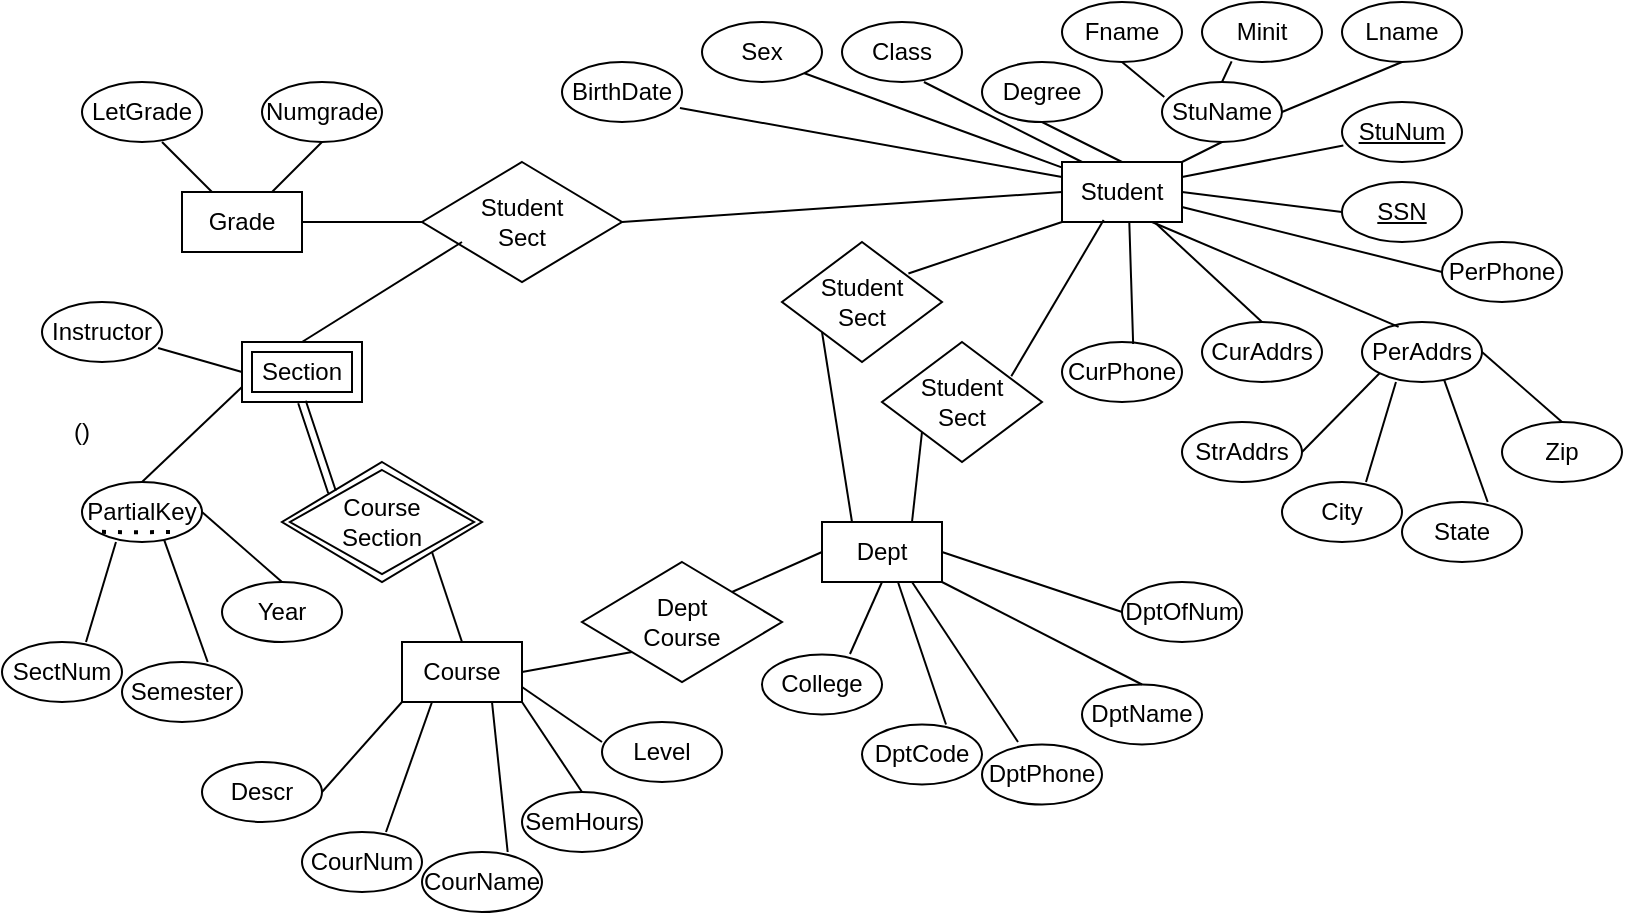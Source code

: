 <mxfile version="15.7.0" type="github">
  <diagram id="yNi6DCnCz7qzeodKTW-R" name="Page-1">
    <mxGraphModel dx="868" dy="484" grid="1" gridSize="10" guides="1" tooltips="1" connect="1" arrows="1" fold="1" page="1" pageScale="1" pageWidth="850" pageHeight="1100" math="0" shadow="0">
      <root>
        <mxCell id="0" />
        <mxCell id="1" parent="0" />
        <mxCell id="plEthOUe4FFqPLolzGk9-2" value="Student" style="rounded=0;whiteSpace=wrap;html=1;fontSize=12;spacing=2;" vertex="1" parent="1">
          <mxGeometry x="550" y="110" width="60" height="30" as="geometry" />
        </mxCell>
        <mxCell id="plEthOUe4FFqPLolzGk9-3" value="StuName" style="ellipse;whiteSpace=wrap;html=1;fontSize=12;spacing=2;" vertex="1" parent="1">
          <mxGeometry x="600" y="70" width="60" height="30" as="geometry" />
        </mxCell>
        <mxCell id="plEthOUe4FFqPLolzGk9-4" value="" style="endArrow=none;html=1;rounded=0;fontSize=12;spacing=2;" edge="1" parent="1">
          <mxGeometry width="50" height="50" relative="1" as="geometry">
            <mxPoint x="610" y="110" as="sourcePoint" />
            <mxPoint x="630" y="100" as="targetPoint" />
            <Array as="points" />
          </mxGeometry>
        </mxCell>
        <mxCell id="plEthOUe4FFqPLolzGk9-5" value="Fname" style="ellipse;whiteSpace=wrap;html=1;fontSize=12;spacing=2;" vertex="1" parent="1">
          <mxGeometry x="550" y="30" width="60" height="30" as="geometry" />
        </mxCell>
        <mxCell id="plEthOUe4FFqPLolzGk9-6" value="Minit" style="ellipse;whiteSpace=wrap;html=1;fontSize=12;spacing=2;" vertex="1" parent="1">
          <mxGeometry x="620" y="30" width="60" height="30" as="geometry" />
        </mxCell>
        <mxCell id="plEthOUe4FFqPLolzGk9-7" value="Lname" style="ellipse;whiteSpace=wrap;html=1;fontSize=12;spacing=2;" vertex="1" parent="1">
          <mxGeometry x="690" y="30" width="60" height="30" as="geometry" />
        </mxCell>
        <mxCell id="plEthOUe4FFqPLolzGk9-9" value="" style="endArrow=none;html=1;rounded=0;entryX=0.5;entryY=1;entryDx=0;entryDy=0;exitX=1;exitY=0.5;exitDx=0;exitDy=0;fontSize=12;spacing=2;" edge="1" parent="1" source="plEthOUe4FFqPLolzGk9-3" target="plEthOUe4FFqPLolzGk9-7">
          <mxGeometry width="50" height="50" relative="1" as="geometry">
            <mxPoint x="690" y="120" as="sourcePoint" />
            <mxPoint x="740" y="70" as="targetPoint" />
          </mxGeometry>
        </mxCell>
        <mxCell id="plEthOUe4FFqPLolzGk9-10" value="" style="endArrow=none;html=1;rounded=0;entryX=0.247;entryY=0.989;entryDx=0;entryDy=0;entryPerimeter=0;exitX=0.5;exitY=0;exitDx=0;exitDy=0;fontSize=12;spacing=2;" edge="1" parent="1" source="plEthOUe4FFqPLolzGk9-3" target="plEthOUe4FFqPLolzGk9-6">
          <mxGeometry width="50" height="50" relative="1" as="geometry">
            <mxPoint x="530" y="110" as="sourcePoint" />
            <mxPoint x="580" y="60" as="targetPoint" />
          </mxGeometry>
        </mxCell>
        <mxCell id="plEthOUe4FFqPLolzGk9-11" value="" style="endArrow=none;html=1;rounded=0;entryX=0.5;entryY=1;entryDx=0;entryDy=0;exitX=0.019;exitY=0.25;exitDx=0;exitDy=0;exitPerimeter=0;fontSize=12;spacing=2;" edge="1" parent="1" source="plEthOUe4FFqPLolzGk9-3" target="plEthOUe4FFqPLolzGk9-5">
          <mxGeometry width="50" height="50" relative="1" as="geometry">
            <mxPoint x="530" y="120" as="sourcePoint" />
            <mxPoint x="580" y="70" as="targetPoint" />
            <Array as="points" />
          </mxGeometry>
        </mxCell>
        <mxCell id="plEthOUe4FFqPLolzGk9-12" value="PerAddrs" style="ellipse;whiteSpace=wrap;html=1;fontSize=12;spacing=2;" vertex="1" parent="1">
          <mxGeometry x="700" y="190" width="60" height="30" as="geometry" />
        </mxCell>
        <mxCell id="plEthOUe4FFqPLolzGk9-13" value="City" style="ellipse;whiteSpace=wrap;html=1;fontSize=12;spacing=2;" vertex="1" parent="1">
          <mxGeometry x="660" y="270" width="60" height="30" as="geometry" />
        </mxCell>
        <mxCell id="plEthOUe4FFqPLolzGk9-14" value="State" style="ellipse;whiteSpace=wrap;html=1;fontSize=12;spacing=2;" vertex="1" parent="1">
          <mxGeometry x="720" y="280" width="60" height="30" as="geometry" />
        </mxCell>
        <mxCell id="plEthOUe4FFqPLolzGk9-15" value="Zip" style="ellipse;whiteSpace=wrap;html=1;fontSize=12;spacing=2;" vertex="1" parent="1">
          <mxGeometry x="770" y="240" width="60" height="30" as="geometry" />
        </mxCell>
        <mxCell id="plEthOUe4FFqPLolzGk9-16" value="" style="endArrow=none;html=1;rounded=0;entryX=0.5;entryY=0;entryDx=0;entryDy=0;exitX=1;exitY=0.5;exitDx=0;exitDy=0;fontSize=12;spacing=2;" edge="1" parent="1" source="plEthOUe4FFqPLolzGk9-12" target="plEthOUe4FFqPLolzGk9-15">
          <mxGeometry width="50" height="50" relative="1" as="geometry">
            <mxPoint x="680" y="290" as="sourcePoint" />
            <mxPoint x="730" y="240" as="targetPoint" />
          </mxGeometry>
        </mxCell>
        <mxCell id="plEthOUe4FFqPLolzGk9-17" value="" style="endArrow=none;html=1;rounded=0;entryX=0.714;entryY=0;entryDx=0;entryDy=0;entryPerimeter=0;exitX=0.686;exitY=0.972;exitDx=0;exitDy=0;exitPerimeter=0;fontSize=12;spacing=2;" edge="1" parent="1" source="plEthOUe4FFqPLolzGk9-12" target="plEthOUe4FFqPLolzGk9-14">
          <mxGeometry width="50" height="50" relative="1" as="geometry">
            <mxPoint x="520" y="280" as="sourcePoint" />
            <mxPoint x="570" y="230" as="targetPoint" />
          </mxGeometry>
        </mxCell>
        <mxCell id="plEthOUe4FFqPLolzGk9-18" value="" style="endArrow=none;html=1;rounded=0;entryX=0.7;entryY=0;entryDx=0;entryDy=0;exitX=0.283;exitY=1;exitDx=0;exitDy=0;exitPerimeter=0;entryPerimeter=0;fontSize=12;spacing=2;" edge="1" parent="1" source="plEthOUe4FFqPLolzGk9-12" target="plEthOUe4FFqPLolzGk9-13">
          <mxGeometry width="50" height="50" relative="1" as="geometry">
            <mxPoint x="520" y="290" as="sourcePoint" />
            <mxPoint x="570" y="240" as="targetPoint" />
            <Array as="points" />
          </mxGeometry>
        </mxCell>
        <mxCell id="plEthOUe4FFqPLolzGk9-19" value="StrAddrs" style="ellipse;whiteSpace=wrap;html=1;fontSize=12;spacing=2;" vertex="1" parent="1">
          <mxGeometry x="610" y="240" width="60" height="30" as="geometry" />
        </mxCell>
        <mxCell id="plEthOUe4FFqPLolzGk9-20" value="" style="endArrow=none;html=1;rounded=0;entryX=0;entryY=1;entryDx=0;entryDy=0;exitX=1;exitY=0.5;exitDx=0;exitDy=0;fontSize=12;spacing=2;" edge="1" parent="1" source="plEthOUe4FFqPLolzGk9-19" target="plEthOUe4FFqPLolzGk9-12">
          <mxGeometry width="50" height="50" relative="1" as="geometry">
            <mxPoint x="430" y="220" as="sourcePoint" />
            <mxPoint x="480" y="170" as="targetPoint" />
          </mxGeometry>
        </mxCell>
        <mxCell id="plEthOUe4FFqPLolzGk9-21" value="" style="endArrow=none;html=1;rounded=0;entryX=0.75;entryY=1;entryDx=0;entryDy=0;exitX=0.305;exitY=0.081;exitDx=0;exitDy=0;exitPerimeter=0;fontSize=12;spacing=2;" edge="1" parent="1" source="plEthOUe4FFqPLolzGk9-12" target="plEthOUe4FFqPLolzGk9-2">
          <mxGeometry width="50" height="50" relative="1" as="geometry">
            <mxPoint x="640" y="170" as="sourcePoint" />
            <mxPoint x="690" y="120" as="targetPoint" />
          </mxGeometry>
        </mxCell>
        <mxCell id="plEthOUe4FFqPLolzGk9-23" value="StuNum" style="ellipse;whiteSpace=wrap;html=1;fontStyle=4;fontSize=12;spacing=2;" vertex="1" parent="1">
          <mxGeometry x="690" y="80" width="60" height="30" as="geometry" />
        </mxCell>
        <mxCell id="plEthOUe4FFqPLolzGk9-24" value="SSN" style="ellipse;whiteSpace=wrap;html=1;fontStyle=4;fontSize=12;spacing=2;" vertex="1" parent="1">
          <mxGeometry x="690" y="120" width="60" height="30" as="geometry" />
        </mxCell>
        <mxCell id="plEthOUe4FFqPLolzGk9-25" value="" style="endArrow=none;html=1;rounded=0;entryX=0.011;entryY=0.724;entryDx=0;entryDy=0;entryPerimeter=0;exitX=1;exitY=0.25;exitDx=0;exitDy=0;fontSize=12;spacing=2;" edge="1" parent="1" source="plEthOUe4FFqPLolzGk9-2" target="plEthOUe4FFqPLolzGk9-23">
          <mxGeometry width="50" height="50" relative="1" as="geometry">
            <mxPoint x="630" y="160" as="sourcePoint" />
            <mxPoint x="680" y="110" as="targetPoint" />
          </mxGeometry>
        </mxCell>
        <mxCell id="plEthOUe4FFqPLolzGk9-26" value="" style="endArrow=none;html=1;rounded=0;entryX=0;entryY=0.5;entryDx=0;entryDy=0;exitX=1;exitY=0.5;exitDx=0;exitDy=0;fontSize=12;spacing=2;" edge="1" parent="1" source="plEthOUe4FFqPLolzGk9-2" target="plEthOUe4FFqPLolzGk9-24">
          <mxGeometry width="50" height="50" relative="1" as="geometry">
            <mxPoint x="620" y="127.5" as="sourcePoint" />
            <mxPoint x="700.66" y="111.72" as="targetPoint" />
          </mxGeometry>
        </mxCell>
        <mxCell id="plEthOUe4FFqPLolzGk9-27" value="Grade" style="rounded=0;whiteSpace=wrap;html=1;fontSize=12;spacing=2;" vertex="1" parent="1">
          <mxGeometry x="110" y="125" width="60" height="30" as="geometry" />
        </mxCell>
        <mxCell id="plEthOUe4FFqPLolzGk9-28" value="Sex" style="ellipse;whiteSpace=wrap;html=1;fontSize=12;spacing=2;" vertex="1" parent="1">
          <mxGeometry x="370" y="40" width="60" height="30" as="geometry" />
        </mxCell>
        <mxCell id="plEthOUe4FFqPLolzGk9-29" value="Class" style="ellipse;whiteSpace=wrap;html=1;fontSize=12;spacing=2;" vertex="1" parent="1">
          <mxGeometry x="440" y="40" width="60" height="30" as="geometry" />
        </mxCell>
        <mxCell id="plEthOUe4FFqPLolzGk9-30" value="Degree" style="ellipse;whiteSpace=wrap;html=1;fontSize=12;spacing=2;" vertex="1" parent="1">
          <mxGeometry x="510" y="60" width="60" height="30" as="geometry" />
        </mxCell>
        <mxCell id="plEthOUe4FFqPLolzGk9-31" value="CurAddrs" style="ellipse;whiteSpace=wrap;html=1;fontSize=12;spacing=2;" vertex="1" parent="1">
          <mxGeometry x="620" y="190" width="60" height="30" as="geometry" />
        </mxCell>
        <mxCell id="plEthOUe4FFqPLolzGk9-32" value="CurPhone" style="ellipse;whiteSpace=wrap;html=1;fontSize=12;spacing=2;" vertex="1" parent="1">
          <mxGeometry x="550" y="200" width="60" height="30" as="geometry" />
        </mxCell>
        <mxCell id="plEthOUe4FFqPLolzGk9-33" value="PerPhone" style="ellipse;whiteSpace=wrap;html=1;fontSize=12;spacing=2;" vertex="1" parent="1">
          <mxGeometry x="740" y="150" width="60" height="30" as="geometry" />
        </mxCell>
        <mxCell id="plEthOUe4FFqPLolzGk9-34" value="" style="endArrow=none;html=1;rounded=0;fontSize=12;entryX=0;entryY=0.5;entryDx=0;entryDy=0;exitX=1;exitY=0.75;exitDx=0;exitDy=0;" edge="1" parent="1" source="plEthOUe4FFqPLolzGk9-2" target="plEthOUe4FFqPLolzGk9-33">
          <mxGeometry width="50" height="50" relative="1" as="geometry">
            <mxPoint x="420" y="190" as="sourcePoint" />
            <mxPoint x="470" y="140" as="targetPoint" />
          </mxGeometry>
        </mxCell>
        <mxCell id="plEthOUe4FFqPLolzGk9-35" value="BirthDate" style="ellipse;whiteSpace=wrap;html=1;fontSize=12;spacing=2;" vertex="1" parent="1">
          <mxGeometry x="300" y="60" width="60" height="30" as="geometry" />
        </mxCell>
        <mxCell id="plEthOUe4FFqPLolzGk9-36" value="" style="endArrow=none;html=1;rounded=0;fontSize=12;entryX=0.5;entryY=1;entryDx=0;entryDy=0;exitX=0.5;exitY=0;exitDx=0;exitDy=0;" edge="1" parent="1" source="plEthOUe4FFqPLolzGk9-2" target="plEthOUe4FFqPLolzGk9-30">
          <mxGeometry width="50" height="50" relative="1" as="geometry">
            <mxPoint x="480" y="160" as="sourcePoint" />
            <mxPoint x="530" y="110" as="targetPoint" />
          </mxGeometry>
        </mxCell>
        <mxCell id="plEthOUe4FFqPLolzGk9-37" value="" style="endArrow=none;html=1;rounded=0;fontSize=12;entryX=0.683;entryY=1;entryDx=0;entryDy=0;entryPerimeter=0;exitX=0.167;exitY=0;exitDx=0;exitDy=0;exitPerimeter=0;" edge="1" parent="1" source="plEthOUe4FFqPLolzGk9-2" target="plEthOUe4FFqPLolzGk9-29">
          <mxGeometry width="50" height="50" relative="1" as="geometry">
            <mxPoint x="450" y="130" as="sourcePoint" />
            <mxPoint x="500" y="80" as="targetPoint" />
          </mxGeometry>
        </mxCell>
        <mxCell id="plEthOUe4FFqPLolzGk9-38" value="" style="endArrow=none;html=1;rounded=0;fontSize=12;entryX=1;entryY=1;entryDx=0;entryDy=0;exitX=-0.003;exitY=0.089;exitDx=0;exitDy=0;exitPerimeter=0;" edge="1" parent="1" source="plEthOUe4FFqPLolzGk9-2" target="plEthOUe4FFqPLolzGk9-28">
          <mxGeometry width="50" height="50" relative="1" as="geometry">
            <mxPoint x="430" y="120" as="sourcePoint" />
            <mxPoint x="480" y="70" as="targetPoint" />
          </mxGeometry>
        </mxCell>
        <mxCell id="plEthOUe4FFqPLolzGk9-39" value="" style="endArrow=none;html=1;rounded=0;fontSize=12;entryX=0.983;entryY=0.767;entryDx=0;entryDy=0;entryPerimeter=0;exitX=0;exitY=0.25;exitDx=0;exitDy=0;" edge="1" parent="1" source="plEthOUe4FFqPLolzGk9-2" target="plEthOUe4FFqPLolzGk9-35">
          <mxGeometry width="50" height="50" relative="1" as="geometry">
            <mxPoint x="380" y="130" as="sourcePoint" />
            <mxPoint x="430" y="80" as="targetPoint" />
          </mxGeometry>
        </mxCell>
        <mxCell id="plEthOUe4FFqPLolzGk9-40" value="Student&lt;br&gt;Sect" style="rhombus;whiteSpace=wrap;html=1;fontSize=12;" vertex="1" parent="1">
          <mxGeometry x="230" y="110" width="100" height="60" as="geometry" />
        </mxCell>
        <mxCell id="plEthOUe4FFqPLolzGk9-41" value="" style="endArrow=none;html=1;rounded=0;fontSize=12;exitX=1;exitY=0.5;exitDx=0;exitDy=0;entryX=0;entryY=0.5;entryDx=0;entryDy=0;" edge="1" parent="1" source="plEthOUe4FFqPLolzGk9-40" target="plEthOUe4FFqPLolzGk9-2">
          <mxGeometry width="50" height="50" relative="1" as="geometry">
            <mxPoint x="470" y="180" as="sourcePoint" />
            <mxPoint x="520" y="130" as="targetPoint" />
          </mxGeometry>
        </mxCell>
        <mxCell id="plEthOUe4FFqPLolzGk9-42" value="" style="endArrow=none;html=1;rounded=0;fontSize=12;entryX=0;entryY=0.5;entryDx=0;entryDy=0;exitX=1;exitY=0.5;exitDx=0;exitDy=0;" edge="1" parent="1" source="plEthOUe4FFqPLolzGk9-27" target="plEthOUe4FFqPLolzGk9-40">
          <mxGeometry width="50" height="50" relative="1" as="geometry">
            <mxPoint x="140" y="170" as="sourcePoint" />
            <mxPoint x="190" y="120" as="targetPoint" />
          </mxGeometry>
        </mxCell>
        <mxCell id="plEthOUe4FFqPLolzGk9-43" value="LetGrade" style="ellipse;whiteSpace=wrap;html=1;fontSize=12;spacing=2;" vertex="1" parent="1">
          <mxGeometry x="60" y="70" width="60" height="30" as="geometry" />
        </mxCell>
        <mxCell id="plEthOUe4FFqPLolzGk9-44" value="Numgrade" style="ellipse;whiteSpace=wrap;html=1;fontSize=12;spacing=2;" vertex="1" parent="1">
          <mxGeometry x="150" y="70" width="60" height="30" as="geometry" />
        </mxCell>
        <mxCell id="plEthOUe4FFqPLolzGk9-45" value="" style="endArrow=none;html=1;rounded=0;fontSize=12;entryX=0.667;entryY=1;entryDx=0;entryDy=0;entryPerimeter=0;exitX=0.25;exitY=0;exitDx=0;exitDy=0;" edge="1" parent="1" source="plEthOUe4FFqPLolzGk9-27" target="plEthOUe4FFqPLolzGk9-43">
          <mxGeometry width="50" height="50" relative="1" as="geometry">
            <mxPoint x="30" y="170" as="sourcePoint" />
            <mxPoint x="80" y="120" as="targetPoint" />
          </mxGeometry>
        </mxCell>
        <mxCell id="plEthOUe4FFqPLolzGk9-46" value="" style="endArrow=none;html=1;rounded=0;fontSize=12;entryX=0.5;entryY=1;entryDx=0;entryDy=0;exitX=0.75;exitY=0;exitDx=0;exitDy=0;" edge="1" parent="1" source="plEthOUe4FFqPLolzGk9-27" target="plEthOUe4FFqPLolzGk9-44">
          <mxGeometry width="50" height="50" relative="1" as="geometry">
            <mxPoint x="95.0" y="135" as="sourcePoint" />
            <mxPoint x="70.02" y="110" as="targetPoint" />
          </mxGeometry>
        </mxCell>
        <mxCell id="plEthOUe4FFqPLolzGk9-48" value="Course" style="rounded=0;whiteSpace=wrap;html=1;fontSize=12;spacing=2;" vertex="1" parent="1">
          <mxGeometry x="220" y="350" width="60" height="30" as="geometry" />
        </mxCell>
        <mxCell id="plEthOUe4FFqPLolzGk9-49" value="Dept" style="rounded=0;whiteSpace=wrap;html=1;fontSize=12;spacing=2;" vertex="1" parent="1">
          <mxGeometry x="430" y="290" width="60" height="30" as="geometry" />
        </mxCell>
        <mxCell id="plEthOUe4FFqPLolzGk9-50" value="Student&lt;br&gt;Sect" style="rhombus;whiteSpace=wrap;html=1;fontSize=12;" vertex="1" parent="1">
          <mxGeometry x="410" y="150" width="80" height="60" as="geometry" />
        </mxCell>
        <mxCell id="plEthOUe4FFqPLolzGk9-51" value="Student&lt;br&gt;Sect" style="rhombus;whiteSpace=wrap;html=1;fontSize=12;" vertex="1" parent="1">
          <mxGeometry x="460" y="200" width="80" height="60" as="geometry" />
        </mxCell>
        <mxCell id="plEthOUe4FFqPLolzGk9-53" value="" style="endArrow=none;html=1;rounded=0;fontSize=12;exitX=0.5;exitY=0;exitDx=0;exitDy=0;" edge="1" parent="1" source="plEthOUe4FFqPLolzGk9-31" target="plEthOUe4FFqPLolzGk9-2">
          <mxGeometry width="50" height="50" relative="1" as="geometry">
            <mxPoint x="610" y="370" as="sourcePoint" />
            <mxPoint x="660" y="320" as="targetPoint" />
          </mxGeometry>
        </mxCell>
        <mxCell id="plEthOUe4FFqPLolzGk9-54" value="" style="endArrow=none;html=1;rounded=0;fontSize=12;entryX=0.561;entryY=1.016;entryDx=0;entryDy=0;entryPerimeter=0;exitX=0.593;exitY=0.032;exitDx=0;exitDy=0;exitPerimeter=0;" edge="1" parent="1" source="plEthOUe4FFqPLolzGk9-32" target="plEthOUe4FFqPLolzGk9-2">
          <mxGeometry width="50" height="50" relative="1" as="geometry">
            <mxPoint x="550" y="210" as="sourcePoint" />
            <mxPoint x="600" y="160" as="targetPoint" />
          </mxGeometry>
        </mxCell>
        <mxCell id="plEthOUe4FFqPLolzGk9-55" value="" style="endArrow=none;html=1;rounded=0;fontSize=12;entryX=0.347;entryY=0.968;entryDx=0;entryDy=0;entryPerimeter=0;exitX=0.808;exitY=0.286;exitDx=0;exitDy=0;exitPerimeter=0;" edge="1" parent="1" source="plEthOUe4FFqPLolzGk9-51" target="plEthOUe4FFqPLolzGk9-2">
          <mxGeometry width="50" height="50" relative="1" as="geometry">
            <mxPoint x="530" y="210" as="sourcePoint" />
            <mxPoint x="580" y="160" as="targetPoint" />
          </mxGeometry>
        </mxCell>
        <mxCell id="plEthOUe4FFqPLolzGk9-56" value="" style="endArrow=none;html=1;rounded=0;fontSize=12;entryX=0;entryY=1;entryDx=0;entryDy=0;exitX=0.79;exitY=0.262;exitDx=0;exitDy=0;exitPerimeter=0;" edge="1" parent="1" source="plEthOUe4FFqPLolzGk9-50" target="plEthOUe4FFqPLolzGk9-2">
          <mxGeometry width="50" height="50" relative="1" as="geometry">
            <mxPoint x="500" y="190" as="sourcePoint" />
            <mxPoint x="550" y="140" as="targetPoint" />
          </mxGeometry>
        </mxCell>
        <mxCell id="plEthOUe4FFqPLolzGk9-57" value="" style="endArrow=none;html=1;rounded=0;fontSize=12;entryX=0;entryY=1;entryDx=0;entryDy=0;exitX=0.25;exitY=0;exitDx=0;exitDy=0;" edge="1" parent="1" source="plEthOUe4FFqPLolzGk9-49" target="plEthOUe4FFqPLolzGk9-50">
          <mxGeometry width="50" height="50" relative="1" as="geometry">
            <mxPoint x="370" y="250" as="sourcePoint" />
            <mxPoint x="420" y="200" as="targetPoint" />
          </mxGeometry>
        </mxCell>
        <mxCell id="plEthOUe4FFqPLolzGk9-58" value="" style="endArrow=none;html=1;rounded=0;fontSize=12;entryX=0;entryY=1;entryDx=0;entryDy=0;exitX=0.75;exitY=0;exitDx=0;exitDy=0;" edge="1" parent="1" source="plEthOUe4FFqPLolzGk9-49" target="plEthOUe4FFqPLolzGk9-51">
          <mxGeometry width="50" height="50" relative="1" as="geometry">
            <mxPoint x="500" y="340" as="sourcePoint" />
            <mxPoint x="550" y="290" as="targetPoint" />
          </mxGeometry>
        </mxCell>
        <mxCell id="plEthOUe4FFqPLolzGk9-59" value="Course&lt;br&gt;Section" style="shape=rhombus;double=1;perimeter=rhombusPerimeter;whiteSpace=wrap;html=1;align=center;fontSize=12;" vertex="1" parent="1">
          <mxGeometry x="160" y="260" width="100" height="60" as="geometry" />
        </mxCell>
        <mxCell id="plEthOUe4FFqPLolzGk9-60" value="Section" style="shape=ext;margin=3;double=1;whiteSpace=wrap;html=1;align=center;fontSize=12;" vertex="1" parent="1">
          <mxGeometry x="140" y="200" width="60" height="30" as="geometry" />
        </mxCell>
        <mxCell id="plEthOUe4FFqPLolzGk9-61" value="" style="shape=link;html=1;rounded=0;fontSize=12;entryX=0.5;entryY=1;entryDx=0;entryDy=0;exitX=0;exitY=0;exitDx=0;exitDy=0;" edge="1" parent="1" source="plEthOUe4FFqPLolzGk9-59" target="plEthOUe4FFqPLolzGk9-60">
          <mxGeometry width="100" relative="1" as="geometry">
            <mxPoint x="70" y="279" as="sourcePoint" />
            <mxPoint x="170" y="279" as="targetPoint" />
          </mxGeometry>
        </mxCell>
        <mxCell id="plEthOUe4FFqPLolzGk9-62" value="Dept&lt;br&gt;Course" style="rhombus;whiteSpace=wrap;html=1;fontSize=12;" vertex="1" parent="1">
          <mxGeometry x="310" y="310" width="100" height="60" as="geometry" />
        </mxCell>
        <mxCell id="plEthOUe4FFqPLolzGk9-63" value="" style="endArrow=none;html=1;rounded=0;fontSize=12;entryX=0;entryY=0.5;entryDx=0;entryDy=0;exitX=1;exitY=0;exitDx=0;exitDy=0;" edge="1" parent="1" source="plEthOUe4FFqPLolzGk9-62" target="plEthOUe4FFqPLolzGk9-49">
          <mxGeometry width="50" height="50" relative="1" as="geometry">
            <mxPoint x="180" y="150" as="sourcePoint" />
            <mxPoint x="240" y="150" as="targetPoint" />
          </mxGeometry>
        </mxCell>
        <mxCell id="plEthOUe4FFqPLolzGk9-64" value="" style="endArrow=none;html=1;rounded=0;fontSize=12;entryX=1;entryY=0.5;entryDx=0;entryDy=0;exitX=0;exitY=1;exitDx=0;exitDy=0;" edge="1" parent="1" source="plEthOUe4FFqPLolzGk9-62" target="plEthOUe4FFqPLolzGk9-48">
          <mxGeometry width="50" height="50" relative="1" as="geometry">
            <mxPoint x="395" y="335" as="sourcePoint" />
            <mxPoint x="440" y="315" as="targetPoint" />
          </mxGeometry>
        </mxCell>
        <mxCell id="plEthOUe4FFqPLolzGk9-65" value="PartialKey" style="ellipse;whiteSpace=wrap;html=1;fontSize=12;spacing=2;" vertex="1" parent="1">
          <mxGeometry x="60" y="270" width="60" height="30" as="geometry" />
        </mxCell>
        <mxCell id="plEthOUe4FFqPLolzGk9-66" value="SectNum" style="ellipse;whiteSpace=wrap;html=1;fontSize=12;spacing=2;" vertex="1" parent="1">
          <mxGeometry x="20" y="350" width="60" height="30" as="geometry" />
        </mxCell>
        <mxCell id="plEthOUe4FFqPLolzGk9-67" value="Semester" style="ellipse;whiteSpace=wrap;html=1;fontSize=12;spacing=2;" vertex="1" parent="1">
          <mxGeometry x="80" y="360" width="60" height="30" as="geometry" />
        </mxCell>
        <mxCell id="plEthOUe4FFqPLolzGk9-68" value="Year" style="ellipse;whiteSpace=wrap;html=1;fontSize=12;spacing=2;" vertex="1" parent="1">
          <mxGeometry x="130" y="320" width="60" height="30" as="geometry" />
        </mxCell>
        <mxCell id="plEthOUe4FFqPLolzGk9-69" value="" style="endArrow=none;html=1;rounded=0;entryX=0.5;entryY=0;entryDx=0;entryDy=0;exitX=1;exitY=0.5;exitDx=0;exitDy=0;fontSize=12;spacing=2;" edge="1" parent="1" source="plEthOUe4FFqPLolzGk9-65" target="plEthOUe4FFqPLolzGk9-68">
          <mxGeometry width="50" height="50" relative="1" as="geometry">
            <mxPoint x="40" y="370" as="sourcePoint" />
            <mxPoint x="90" y="320" as="targetPoint" />
          </mxGeometry>
        </mxCell>
        <mxCell id="plEthOUe4FFqPLolzGk9-70" value="" style="endArrow=none;html=1;rounded=0;entryX=0.714;entryY=0;entryDx=0;entryDy=0;entryPerimeter=0;exitX=0.686;exitY=0.972;exitDx=0;exitDy=0;exitPerimeter=0;fontSize=12;spacing=2;" edge="1" parent="1" source="plEthOUe4FFqPLolzGk9-65" target="plEthOUe4FFqPLolzGk9-67">
          <mxGeometry width="50" height="50" relative="1" as="geometry">
            <mxPoint x="-120" y="360" as="sourcePoint" />
            <mxPoint x="-70" y="310" as="targetPoint" />
          </mxGeometry>
        </mxCell>
        <mxCell id="plEthOUe4FFqPLolzGk9-71" value="" style="endArrow=none;html=1;rounded=0;entryX=0.7;entryY=0;entryDx=0;entryDy=0;exitX=0.283;exitY=1;exitDx=0;exitDy=0;exitPerimeter=0;entryPerimeter=0;fontSize=12;spacing=2;" edge="1" parent="1" source="plEthOUe4FFqPLolzGk9-65" target="plEthOUe4FFqPLolzGk9-66">
          <mxGeometry width="50" height="50" relative="1" as="geometry">
            <mxPoint x="-120" y="370" as="sourcePoint" />
            <mxPoint x="-70" y="320" as="targetPoint" />
            <Array as="points" />
          </mxGeometry>
        </mxCell>
        <mxCell id="plEthOUe4FFqPLolzGk9-74" value="Instructor" style="ellipse;whiteSpace=wrap;html=1;fontSize=12;spacing=2;" vertex="1" parent="1">
          <mxGeometry x="40" y="180" width="60" height="30" as="geometry" />
        </mxCell>
        <mxCell id="plEthOUe4FFqPLolzGk9-75" value="" style="endArrow=none;html=1;rounded=0;fontSize=12;exitX=0.5;exitY=0;exitDx=0;exitDy=0;" edge="1" parent="1" source="plEthOUe4FFqPLolzGk9-60">
          <mxGeometry width="50" height="50" relative="1" as="geometry">
            <mxPoint x="210" y="210" as="sourcePoint" />
            <mxPoint x="250" y="150" as="targetPoint" />
          </mxGeometry>
        </mxCell>
        <mxCell id="plEthOUe4FFqPLolzGk9-76" value="" style="endArrow=none;html=1;rounded=0;fontSize=12;entryX=0;entryY=0.5;entryDx=0;entryDy=0;exitX=0.967;exitY=0.767;exitDx=0;exitDy=0;exitPerimeter=0;" edge="1" parent="1" source="plEthOUe4FFqPLolzGk9-74" target="plEthOUe4FFqPLolzGk9-60">
          <mxGeometry width="50" height="50" relative="1" as="geometry">
            <mxPoint x="90" y="260" as="sourcePoint" />
            <mxPoint x="140" y="210" as="targetPoint" />
          </mxGeometry>
        </mxCell>
        <mxCell id="plEthOUe4FFqPLolzGk9-77" value="" style="endArrow=none;html=1;rounded=0;fontSize=12;entryX=0;entryY=0.75;entryDx=0;entryDy=0;exitX=0.5;exitY=0;exitDx=0;exitDy=0;" edge="1" parent="1" source="plEthOUe4FFqPLolzGk9-65" target="plEthOUe4FFqPLolzGk9-60">
          <mxGeometry width="50" height="50" relative="1" as="geometry">
            <mxPoint x="80" y="280" as="sourcePoint" />
            <mxPoint x="130" y="230" as="targetPoint" />
          </mxGeometry>
        </mxCell>
        <mxCell id="plEthOUe4FFqPLolzGk9-78" value="" style="endArrow=none;html=1;rounded=0;fontSize=12;entryX=1;entryY=1;entryDx=0;entryDy=0;exitX=0.5;exitY=0;exitDx=0;exitDy=0;" edge="1" parent="1" source="plEthOUe4FFqPLolzGk9-48" target="plEthOUe4FFqPLolzGk9-59">
          <mxGeometry width="50" height="50" relative="1" as="geometry">
            <mxPoint x="240" y="370" as="sourcePoint" />
            <mxPoint x="290" y="320" as="targetPoint" />
          </mxGeometry>
        </mxCell>
        <mxCell id="plEthOUe4FFqPLolzGk9-79" value="" style="endArrow=none;dashed=1;html=1;dashPattern=1 3;strokeWidth=2;rounded=0;fontSize=11;" edge="1" parent="1">
          <mxGeometry width="50" height="50" relative="1" as="geometry">
            <mxPoint x="70" y="294.9" as="sourcePoint" />
            <mxPoint x="110" y="295.02" as="targetPoint" />
            <Array as="points">
              <mxPoint x="80" y="295.1" />
              <mxPoint x="90" y="295.1" />
              <mxPoint x="100" y="295.02" />
            </Array>
          </mxGeometry>
        </mxCell>
        <mxCell id="plEthOUe4FFqPLolzGk9-82" value="()" style="text;html=1;strokeColor=none;fillColor=none;align=center;verticalAlign=middle;whiteSpace=wrap;rounded=0;fontSize=12;" vertex="1" parent="1">
          <mxGeometry x="30" y="230" width="60" height="30" as="geometry" />
        </mxCell>
        <mxCell id="plEthOUe4FFqPLolzGk9-83" value="CourNum" style="ellipse;whiteSpace=wrap;html=1;fontSize=12;spacing=2;" vertex="1" parent="1">
          <mxGeometry x="170" y="445" width="60" height="30" as="geometry" />
        </mxCell>
        <mxCell id="plEthOUe4FFqPLolzGk9-84" value="CourName" style="ellipse;whiteSpace=wrap;html=1;fontSize=12;spacing=2;" vertex="1" parent="1">
          <mxGeometry x="230" y="455" width="60" height="30" as="geometry" />
        </mxCell>
        <mxCell id="plEthOUe4FFqPLolzGk9-85" value="SemHours" style="ellipse;whiteSpace=wrap;html=1;fontSize=12;spacing=2;" vertex="1" parent="1">
          <mxGeometry x="280" y="425" width="60" height="30" as="geometry" />
        </mxCell>
        <mxCell id="plEthOUe4FFqPLolzGk9-86" value="" style="endArrow=none;html=1;rounded=0;entryX=0.5;entryY=0;entryDx=0;entryDy=0;exitX=1;exitY=1;exitDx=0;exitDy=0;fontSize=12;spacing=2;" edge="1" parent="1" target="plEthOUe4FFqPLolzGk9-85" source="plEthOUe4FFqPLolzGk9-48">
          <mxGeometry width="50" height="50" relative="1" as="geometry">
            <mxPoint x="290" y="380" as="sourcePoint" />
            <mxPoint x="260" y="415" as="targetPoint" />
          </mxGeometry>
        </mxCell>
        <mxCell id="plEthOUe4FFqPLolzGk9-87" value="" style="endArrow=none;html=1;rounded=0;entryX=0.714;entryY=0;entryDx=0;entryDy=0;entryPerimeter=0;exitX=0.75;exitY=1;exitDx=0;exitDy=0;fontSize=12;spacing=2;" edge="1" parent="1" target="plEthOUe4FFqPLolzGk9-84" source="plEthOUe4FFqPLolzGk9-48">
          <mxGeometry width="50" height="50" relative="1" as="geometry">
            <mxPoint x="271.16" y="394.16" as="sourcePoint" />
            <mxPoint x="100" y="405" as="targetPoint" />
          </mxGeometry>
        </mxCell>
        <mxCell id="plEthOUe4FFqPLolzGk9-88" value="" style="endArrow=none;html=1;rounded=0;entryX=0.7;entryY=0;entryDx=0;entryDy=0;exitX=0.25;exitY=1;exitDx=0;exitDy=0;entryPerimeter=0;fontSize=12;spacing=2;" edge="1" parent="1" target="plEthOUe4FFqPLolzGk9-83" source="plEthOUe4FFqPLolzGk9-48">
          <mxGeometry width="50" height="50" relative="1" as="geometry">
            <mxPoint x="246.98" y="395" as="sourcePoint" />
            <mxPoint x="100" y="415" as="targetPoint" />
            <Array as="points" />
          </mxGeometry>
        </mxCell>
        <mxCell id="plEthOUe4FFqPLolzGk9-89" value="Descr" style="ellipse;whiteSpace=wrap;html=1;fontSize=12;spacing=2;" vertex="1" parent="1">
          <mxGeometry x="120" y="410" width="60" height="30" as="geometry" />
        </mxCell>
        <mxCell id="plEthOUe4FFqPLolzGk9-90" value="" style="endArrow=none;html=1;rounded=0;entryX=0;entryY=1;entryDx=0;entryDy=0;exitX=1;exitY=0.5;exitDx=0;exitDy=0;fontSize=12;spacing=2;" edge="1" parent="1" source="plEthOUe4FFqPLolzGk9-89" target="plEthOUe4FFqPLolzGk9-48">
          <mxGeometry width="50" height="50" relative="1" as="geometry">
            <mxPoint x="-40" y="395" as="sourcePoint" />
            <mxPoint x="238.787" y="390.607" as="targetPoint" />
          </mxGeometry>
        </mxCell>
        <mxCell id="plEthOUe4FFqPLolzGk9-91" value="Level" style="ellipse;whiteSpace=wrap;html=1;fontSize=12;spacing=2;" vertex="1" parent="1">
          <mxGeometry x="320" y="390" width="60" height="30" as="geometry" />
        </mxCell>
        <mxCell id="plEthOUe4FFqPLolzGk9-92" value="" style="endArrow=none;html=1;rounded=0;exitX=1;exitY=0.75;exitDx=0;exitDy=0;fontSize=12;spacing=2;" edge="1" parent="1" source="plEthOUe4FFqPLolzGk9-48">
          <mxGeometry width="50" height="50" relative="1" as="geometry">
            <mxPoint x="290" y="390" as="sourcePoint" />
            <mxPoint x="320" y="400" as="targetPoint" />
            <Array as="points">
              <mxPoint x="320" y="400" />
            </Array>
          </mxGeometry>
        </mxCell>
        <mxCell id="plEthOUe4FFqPLolzGk9-103" value="DptCode" style="ellipse;whiteSpace=wrap;html=1;fontSize=12;spacing=2;" vertex="1" parent="1">
          <mxGeometry x="450" y="391.25" width="60" height="30" as="geometry" />
        </mxCell>
        <mxCell id="plEthOUe4FFqPLolzGk9-104" value="DptPhone" style="ellipse;whiteSpace=wrap;html=1;fontSize=12;spacing=2;" vertex="1" parent="1">
          <mxGeometry x="510" y="401.25" width="60" height="30" as="geometry" />
        </mxCell>
        <mxCell id="plEthOUe4FFqPLolzGk9-105" value="DptName" style="ellipse;whiteSpace=wrap;html=1;fontSize=12;spacing=2;" vertex="1" parent="1">
          <mxGeometry x="560" y="371.25" width="60" height="30" as="geometry" />
        </mxCell>
        <mxCell id="plEthOUe4FFqPLolzGk9-106" value="" style="endArrow=none;html=1;rounded=0;entryX=0.5;entryY=0;entryDx=0;entryDy=0;exitX=1;exitY=1;exitDx=0;exitDy=0;fontSize=12;spacing=2;" edge="1" parent="1" target="plEthOUe4FFqPLolzGk9-105" source="plEthOUe4FFqPLolzGk9-49">
          <mxGeometry width="50" height="50" relative="1" as="geometry">
            <mxPoint x="560" y="326.25" as="sourcePoint" />
            <mxPoint x="540" y="361.25" as="targetPoint" />
          </mxGeometry>
        </mxCell>
        <mxCell id="plEthOUe4FFqPLolzGk9-108" value="" style="endArrow=none;html=1;rounded=0;entryX=0.7;entryY=0;entryDx=0;entryDy=0;exitX=0.633;exitY=1;exitDx=0;exitDy=0;entryPerimeter=0;fontSize=12;spacing=2;exitPerimeter=0;" edge="1" parent="1" target="plEthOUe4FFqPLolzGk9-103" source="plEthOUe4FFqPLolzGk9-49">
          <mxGeometry width="50" height="50" relative="1" as="geometry">
            <mxPoint x="515" y="326.25" as="sourcePoint" />
            <mxPoint x="380" y="361.25" as="targetPoint" />
            <Array as="points" />
          </mxGeometry>
        </mxCell>
        <mxCell id="plEthOUe4FFqPLolzGk9-109" value="College" style="ellipse;whiteSpace=wrap;html=1;fontSize=12;spacing=2;" vertex="1" parent="1">
          <mxGeometry x="400" y="356.25" width="60" height="30" as="geometry" />
        </mxCell>
        <mxCell id="plEthOUe4FFqPLolzGk9-110" value="" style="endArrow=none;html=1;rounded=0;entryX=0.5;entryY=1;entryDx=0;entryDy=0;exitX=0.733;exitY=-0.008;exitDx=0;exitDy=0;fontSize=12;spacing=2;exitPerimeter=0;" edge="1" parent="1" source="plEthOUe4FFqPLolzGk9-109" target="plEthOUe4FFqPLolzGk9-49">
          <mxGeometry width="50" height="50" relative="1" as="geometry">
            <mxPoint x="240" y="341.25" as="sourcePoint" />
            <mxPoint x="500" y="326.25" as="targetPoint" />
          </mxGeometry>
        </mxCell>
        <mxCell id="plEthOUe4FFqPLolzGk9-111" value="DptOfNum" style="ellipse;whiteSpace=wrap;html=1;fontSize=12;spacing=2;" vertex="1" parent="1">
          <mxGeometry x="580" y="320" width="60" height="30" as="geometry" />
        </mxCell>
        <mxCell id="plEthOUe4FFqPLolzGk9-113" value="" style="endArrow=none;html=1;rounded=0;entryX=0.3;entryY=-0.042;entryDx=0;entryDy=0;exitX=0.75;exitY=1;exitDx=0;exitDy=0;entryPerimeter=0;fontSize=12;spacing=2;" edge="1" parent="1" source="plEthOUe4FFqPLolzGk9-49" target="plEthOUe4FFqPLolzGk9-104">
          <mxGeometry width="50" height="50" relative="1" as="geometry">
            <mxPoint x="477.98" y="330" as="sourcePoint" />
            <mxPoint x="502" y="401.25" as="targetPoint" />
            <Array as="points" />
          </mxGeometry>
        </mxCell>
        <mxCell id="plEthOUe4FFqPLolzGk9-115" value="" style="endArrow=none;html=1;rounded=0;fontSize=11;exitX=1;exitY=0.5;exitDx=0;exitDy=0;entryX=0;entryY=0.5;entryDx=0;entryDy=0;" edge="1" parent="1" source="plEthOUe4FFqPLolzGk9-49" target="plEthOUe4FFqPLolzGk9-111">
          <mxGeometry width="50" height="50" relative="1" as="geometry">
            <mxPoint x="510" y="350" as="sourcePoint" />
            <mxPoint x="560" y="300" as="targetPoint" />
          </mxGeometry>
        </mxCell>
      </root>
    </mxGraphModel>
  </diagram>
</mxfile>
